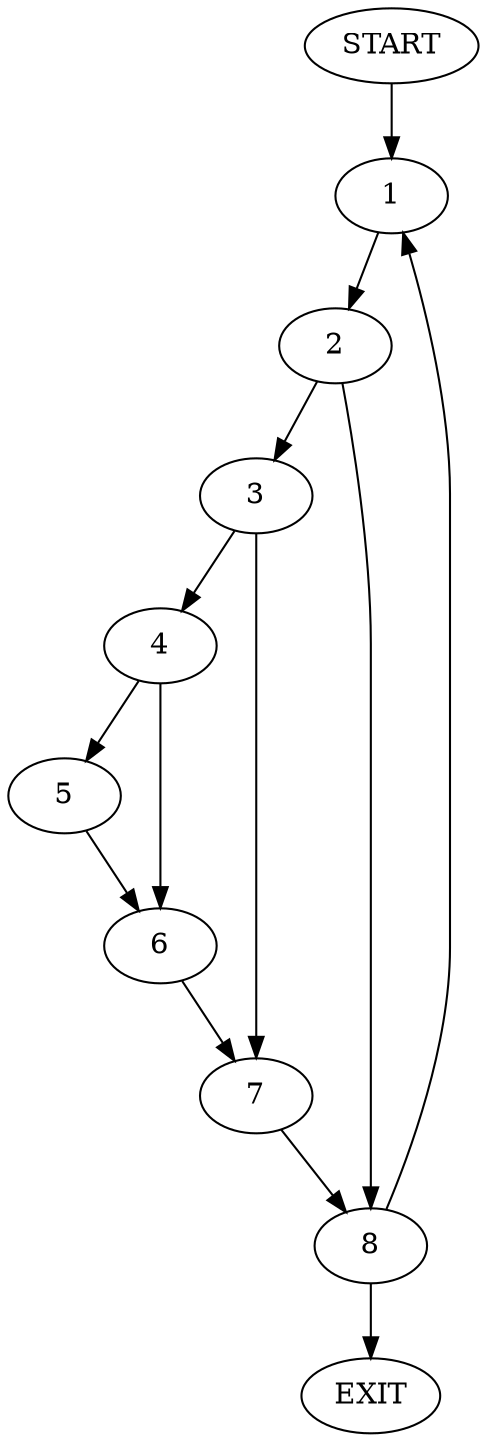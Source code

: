 digraph { 
0 [label="START"];
1;
2;
3;
4;
5;
6;
7;
8;
9[label="EXIT"];
0 -> 1;
1 -> 2;
2 -> 3;
2 -> 8;
3 -> 7;
3 -> 4;
4 -> 6;
4 -> 5;
5 -> 6;
6 -> 7;
7 -> 8;
8 -> 1;
8 -> 9;
}